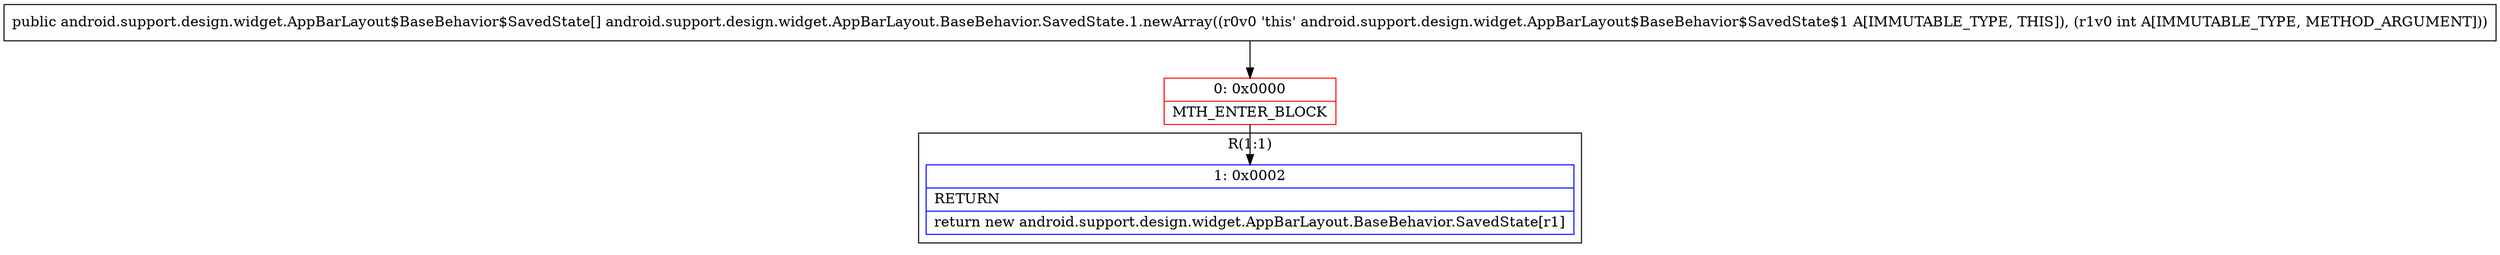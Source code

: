 digraph "CFG forandroid.support.design.widget.AppBarLayout.BaseBehavior.SavedState.1.newArray(I)[Landroid\/support\/design\/widget\/AppBarLayout$BaseBehavior$SavedState;" {
subgraph cluster_Region_396254855 {
label = "R(1:1)";
node [shape=record,color=blue];
Node_1 [shape=record,label="{1\:\ 0x0002|RETURN\l|return new android.support.design.widget.AppBarLayout.BaseBehavior.SavedState[r1]\l}"];
}
Node_0 [shape=record,color=red,label="{0\:\ 0x0000|MTH_ENTER_BLOCK\l}"];
MethodNode[shape=record,label="{public android.support.design.widget.AppBarLayout$BaseBehavior$SavedState[] android.support.design.widget.AppBarLayout.BaseBehavior.SavedState.1.newArray((r0v0 'this' android.support.design.widget.AppBarLayout$BaseBehavior$SavedState$1 A[IMMUTABLE_TYPE, THIS]), (r1v0 int A[IMMUTABLE_TYPE, METHOD_ARGUMENT])) }"];
MethodNode -> Node_0;
Node_0 -> Node_1;
}

